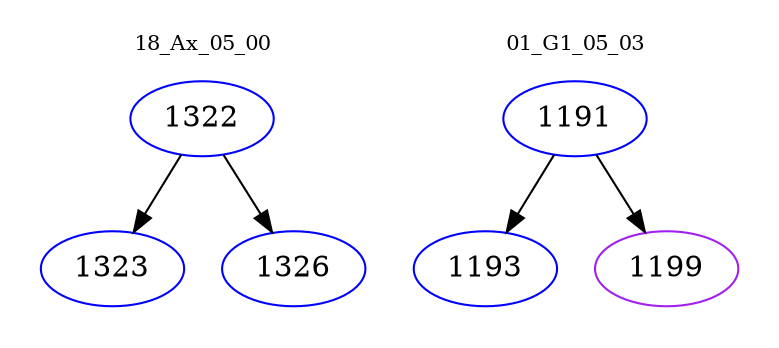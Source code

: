 digraph{
subgraph cluster_0 {
color = white
label = "18_Ax_05_00";
fontsize=10;
T0_1322 [label="1322", color="blue"]
T0_1322 -> T0_1323 [color="black"]
T0_1323 [label="1323", color="blue"]
T0_1322 -> T0_1326 [color="black"]
T0_1326 [label="1326", color="blue"]
}
subgraph cluster_1 {
color = white
label = "01_G1_05_03";
fontsize=10;
T1_1191 [label="1191", color="blue"]
T1_1191 -> T1_1193 [color="black"]
T1_1193 [label="1193", color="blue"]
T1_1191 -> T1_1199 [color="black"]
T1_1199 [label="1199", color="purple"]
}
}
